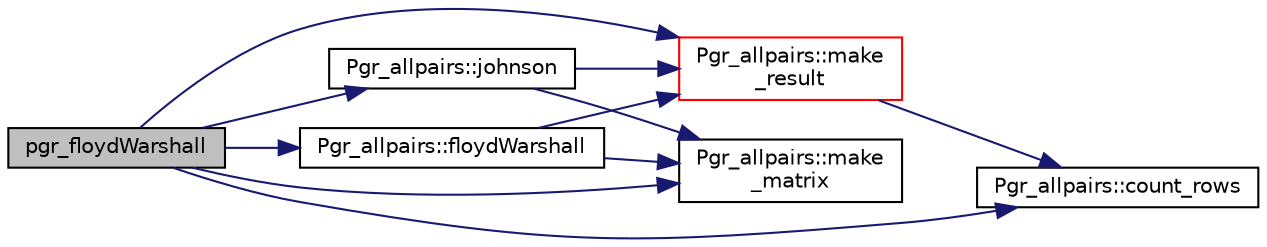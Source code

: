 digraph "pgr_floydWarshall"
{
  edge [fontname="Helvetica",fontsize="10",labelfontname="Helvetica",labelfontsize="10"];
  node [fontname="Helvetica",fontsize="10",shape=record];
  rankdir="LR";
  Node12 [label="pgr_floydWarshall",height=0.2,width=0.4,color="black", fillcolor="grey75", style="filled", fontcolor="black"];
  Node12 -> Node13 [color="midnightblue",fontsize="10",style="solid",fontname="Helvetica"];
  Node13 [label="Pgr_allpairs::count_rows",height=0.2,width=0.4,color="black", fillcolor="white", style="filled",URL="$classPgr__allpairs.html#a516d778ba8b6fbb66a6b7138293b9773"];
  Node12 -> Node14 [color="midnightblue",fontsize="10",style="solid",fontname="Helvetica"];
  Node14 [label="Pgr_allpairs::floydWarshall",height=0.2,width=0.4,color="black", fillcolor="white", style="filled",URL="$classPgr__allpairs.html#a318e417ba9ba05931990de83d7ee6176"];
  Node14 -> Node15 [color="midnightblue",fontsize="10",style="solid",fontname="Helvetica"];
  Node15 [label="Pgr_allpairs::make\l_matrix",height=0.2,width=0.4,color="black", fillcolor="white", style="filled",URL="$classPgr__allpairs.html#af7ff7c1ce862ce6671208dbafcd78aed"];
  Node14 -> Node16 [color="midnightblue",fontsize="10",style="solid",fontname="Helvetica"];
  Node16 [label="Pgr_allpairs::make\l_result",height=0.2,width=0.4,color="red", fillcolor="white", style="filled",URL="$classPgr__allpairs.html#afe79da2fbe6d7c047790ad0fb2070674"];
  Node16 -> Node13 [color="midnightblue",fontsize="10",style="solid",fontname="Helvetica"];
  Node12 -> Node20 [color="midnightblue",fontsize="10",style="solid",fontname="Helvetica"];
  Node20 [label="Pgr_allpairs::johnson",height=0.2,width=0.4,color="black", fillcolor="white", style="filled",URL="$classPgr__allpairs.html#abbf7d46c07a89b9568dd266b97cc4781"];
  Node20 -> Node15 [color="midnightblue",fontsize="10",style="solid",fontname="Helvetica"];
  Node20 -> Node16 [color="midnightblue",fontsize="10",style="solid",fontname="Helvetica"];
  Node12 -> Node15 [color="midnightblue",fontsize="10",style="solid",fontname="Helvetica"];
  Node12 -> Node16 [color="midnightblue",fontsize="10",style="solid",fontname="Helvetica"];
}

